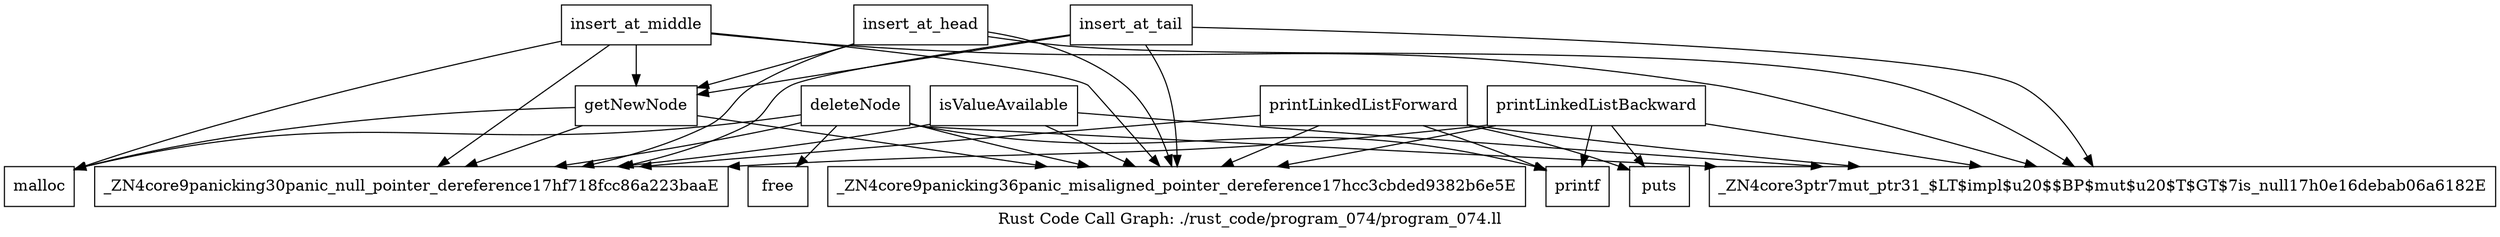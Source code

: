 digraph "Rust Code Call Graph: ./rust_code/program_074/program_074.ll" {
	label="Rust Code Call Graph: ./rust_code/program_074/program_074.ll";

	Node0x55de21e267f0 [shape=record,label="{_ZN4core3ptr7mut_ptr31_$LT$impl$u20$$BP$mut$u20$T$GT$7is_null17h0e16debab06a6182E}"];
	Node0x55de21e290e0 [shape=record,label="{getNewNode}"];
	Node0x55de21e290e0 -> Node0x55de21e2a810;
	Node0x55de21e290e0 -> Node0x55de21e2b2c0;
	Node0x55de21e290e0 -> Node0x55de21e2c2f0;
	Node0x55de21e5db80 [shape=record,label="{insert_at_head}"];
	Node0x55de21e5db80 -> Node0x55de21e290e0;
	Node0x55de21e5db80 -> Node0x55de21e267f0;
	Node0x55de21e5db80 -> Node0x55de21e2c2f0;
	Node0x55de21e5db80 -> Node0x55de21e2b2c0;
	Node0x55de21e2d250 [shape=record,label="{insert_at_tail}"];
	Node0x55de21e2d250 -> Node0x55de21e290e0;
	Node0x55de21e2d250 -> Node0x55de21e267f0;
	Node0x55de21e2d250 -> Node0x55de21e2c2f0;
	Node0x55de21e2d250 -> Node0x55de21e2b2c0;
	Node0x55de21e30200 [shape=record,label="{insert_at_middle}"];
	Node0x55de21e30200 -> Node0x55de21e290e0;
	Node0x55de21e30200 -> Node0x55de21e267f0;
	Node0x55de21e30200 -> Node0x55de21e2c2f0;
	Node0x55de21e30200 -> Node0x55de21e2a810;
	Node0x55de21e30200 -> Node0x55de21e2b2c0;
	Node0x55de21e31b00 [shape=record,label="{deleteNode}"];
	Node0x55de21e31b00 -> Node0x55de21e267f0;
	Node0x55de21e31b00 -> Node0x55de21e2c2f0;
	Node0x55de21e31b00 -> Node0x55de21e2a810;
	Node0x55de21e31b00 -> Node0x55de21e357a0;
	Node0x55de21e31b00 -> Node0x55de21e2b2c0;
	Node0x55de21e31b00 -> Node0x55de21e33a60;
	Node0x55de21e2b2c0 [shape=record,label="{_ZN4core9panicking36panic_misaligned_pointer_dereference17hcc3cbded9382b6e5E}"];
	Node0x55de21e2c2f0 [shape=record,label="{_ZN4core9panicking30panic_null_pointer_dereference17hf718fcc86a223baaE}"];
	Node0x55de21e33a60 [shape=record,label="{printf}"];
	Node0x55de21e357a0 [shape=record,label="{free}"];
	Node0x55de21e36670 [shape=record,label="{puts}"];
	Node0x55de21e35f60 [shape=record,label="{printLinkedListForward}"];
	Node0x55de21e35f60 -> Node0x55de21e33a60;
	Node0x55de21e35f60 -> Node0x55de21e2c2f0;
	Node0x55de21e35f60 -> Node0x55de21e267f0;
	Node0x55de21e35f60 -> Node0x55de21e2b2c0;
	Node0x55de21e35f60 -> Node0x55de21e36670;
	Node0x55de21e3b190 [shape=record,label="{printLinkedListBackward}"];
	Node0x55de21e3b190 -> Node0x55de21e33a60;
	Node0x55de21e3b190 -> Node0x55de21e2c2f0;
	Node0x55de21e3b190 -> Node0x55de21e267f0;
	Node0x55de21e3b190 -> Node0x55de21e2b2c0;
	Node0x55de21e3b190 -> Node0x55de21e36670;
	Node0x55de21e671d0 [shape=record,label="{isValueAvailable}"];
	Node0x55de21e671d0 -> Node0x55de21e2c2f0;
	Node0x55de21e671d0 -> Node0x55de21e267f0;
	Node0x55de21e671d0 -> Node0x55de21e2b2c0;
	Node0x55de21e2a810 [shape=record,label="{malloc}"];
}
